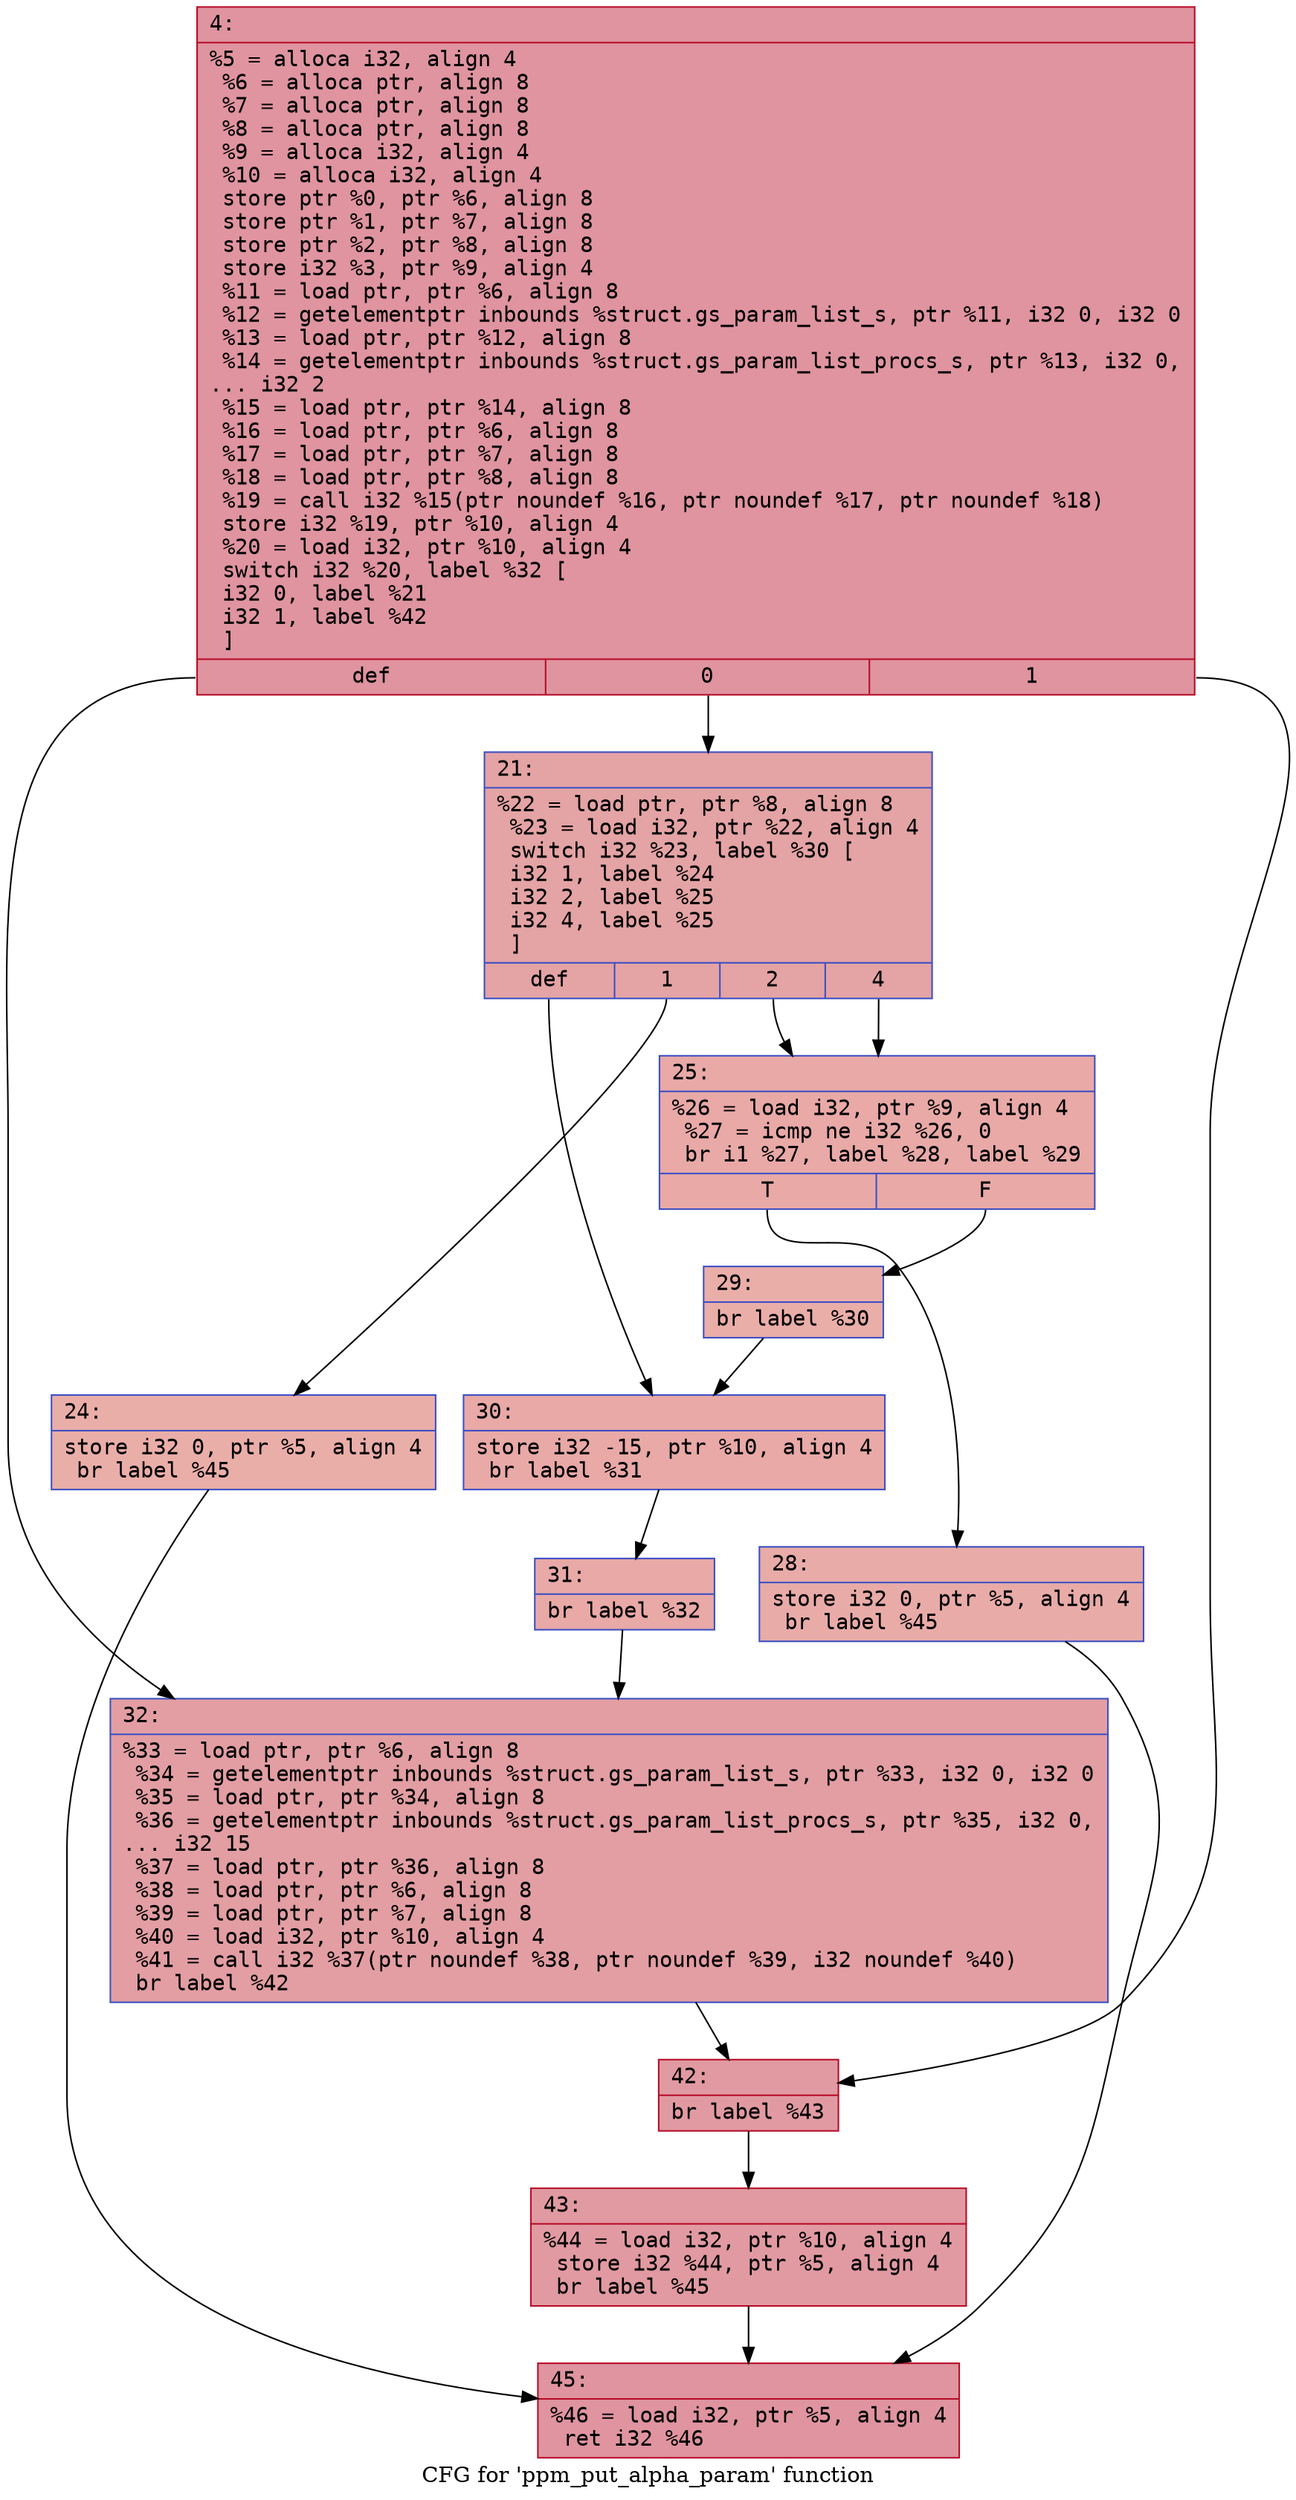 digraph "CFG for 'ppm_put_alpha_param' function" {
	label="CFG for 'ppm_put_alpha_param' function";

	Node0x6000034cfb10 [shape=record,color="#b70d28ff", style=filled, fillcolor="#b70d2870" fontname="Courier",label="{4:\l|  %5 = alloca i32, align 4\l  %6 = alloca ptr, align 8\l  %7 = alloca ptr, align 8\l  %8 = alloca ptr, align 8\l  %9 = alloca i32, align 4\l  %10 = alloca i32, align 4\l  store ptr %0, ptr %6, align 8\l  store ptr %1, ptr %7, align 8\l  store ptr %2, ptr %8, align 8\l  store i32 %3, ptr %9, align 4\l  %11 = load ptr, ptr %6, align 8\l  %12 = getelementptr inbounds %struct.gs_param_list_s, ptr %11, i32 0, i32 0\l  %13 = load ptr, ptr %12, align 8\l  %14 = getelementptr inbounds %struct.gs_param_list_procs_s, ptr %13, i32 0,\l... i32 2\l  %15 = load ptr, ptr %14, align 8\l  %16 = load ptr, ptr %6, align 8\l  %17 = load ptr, ptr %7, align 8\l  %18 = load ptr, ptr %8, align 8\l  %19 = call i32 %15(ptr noundef %16, ptr noundef %17, ptr noundef %18)\l  store i32 %19, ptr %10, align 4\l  %20 = load i32, ptr %10, align 4\l  switch i32 %20, label %32 [\l    i32 0, label %21\l    i32 1, label %42\l  ]\l|{<s0>def|<s1>0|<s2>1}}"];
	Node0x6000034cfb10:s0 -> Node0x6000034cfd90[tooltip="4 -> 32\nProbability 33.33%" ];
	Node0x6000034cfb10:s1 -> Node0x6000034cfb60[tooltip="4 -> 21\nProbability 33.33%" ];
	Node0x6000034cfb10:s2 -> Node0x6000034cfde0[tooltip="4 -> 42\nProbability 33.33%" ];
	Node0x6000034cfb60 [shape=record,color="#3d50c3ff", style=filled, fillcolor="#c32e3170" fontname="Courier",label="{21:\l|  %22 = load ptr, ptr %8, align 8\l  %23 = load i32, ptr %22, align 4\l  switch i32 %23, label %30 [\l    i32 1, label %24\l    i32 2, label %25\l    i32 4, label %25\l  ]\l|{<s0>def|<s1>1|<s2>2|<s3>4}}"];
	Node0x6000034cfb60:s0 -> Node0x6000034cfcf0[tooltip="21 -> 30\nProbability 25.00%" ];
	Node0x6000034cfb60:s1 -> Node0x6000034cfbb0[tooltip="21 -> 24\nProbability 25.00%" ];
	Node0x6000034cfb60:s2 -> Node0x6000034cfc00[tooltip="21 -> 25\nProbability 50.00%" ];
	Node0x6000034cfb60:s3 -> Node0x6000034cfc00[tooltip="21 -> 25\nProbability 50.00%" ];
	Node0x6000034cfbb0 [shape=record,color="#3d50c3ff", style=filled, fillcolor="#d0473d70" fontname="Courier",label="{24:\l|  store i32 0, ptr %5, align 4\l  br label %45\l}"];
	Node0x6000034cfbb0 -> Node0x6000034cfe80[tooltip="24 -> 45\nProbability 100.00%" ];
	Node0x6000034cfc00 [shape=record,color="#3d50c3ff", style=filled, fillcolor="#ca3b3770" fontname="Courier",label="{25:\l|  %26 = load i32, ptr %9, align 4\l  %27 = icmp ne i32 %26, 0\l  br i1 %27, label %28, label %29\l|{<s0>T|<s1>F}}"];
	Node0x6000034cfc00:s0 -> Node0x6000034cfc50[tooltip="25 -> 28\nProbability 62.50%" ];
	Node0x6000034cfc00:s1 -> Node0x6000034cfca0[tooltip="25 -> 29\nProbability 37.50%" ];
	Node0x6000034cfc50 [shape=record,color="#3d50c3ff", style=filled, fillcolor="#cc403a70" fontname="Courier",label="{28:\l|  store i32 0, ptr %5, align 4\l  br label %45\l}"];
	Node0x6000034cfc50 -> Node0x6000034cfe80[tooltip="28 -> 45\nProbability 100.00%" ];
	Node0x6000034cfca0 [shape=record,color="#3d50c3ff", style=filled, fillcolor="#d0473d70" fontname="Courier",label="{29:\l|  br label %30\l}"];
	Node0x6000034cfca0 -> Node0x6000034cfcf0[tooltip="29 -> 30\nProbability 100.00%" ];
	Node0x6000034cfcf0 [shape=record,color="#3d50c3ff", style=filled, fillcolor="#ca3b3770" fontname="Courier",label="{30:\l|  store i32 -15, ptr %10, align 4\l  br label %31\l}"];
	Node0x6000034cfcf0 -> Node0x6000034cfd40[tooltip="30 -> 31\nProbability 100.00%" ];
	Node0x6000034cfd40 [shape=record,color="#3d50c3ff", style=filled, fillcolor="#ca3b3770" fontname="Courier",label="{31:\l|  br label %32\l}"];
	Node0x6000034cfd40 -> Node0x6000034cfd90[tooltip="31 -> 32\nProbability 100.00%" ];
	Node0x6000034cfd90 [shape=record,color="#3d50c3ff", style=filled, fillcolor="#be242e70" fontname="Courier",label="{32:\l|  %33 = load ptr, ptr %6, align 8\l  %34 = getelementptr inbounds %struct.gs_param_list_s, ptr %33, i32 0, i32 0\l  %35 = load ptr, ptr %34, align 8\l  %36 = getelementptr inbounds %struct.gs_param_list_procs_s, ptr %35, i32 0,\l... i32 15\l  %37 = load ptr, ptr %36, align 8\l  %38 = load ptr, ptr %6, align 8\l  %39 = load ptr, ptr %7, align 8\l  %40 = load i32, ptr %10, align 4\l  %41 = call i32 %37(ptr noundef %38, ptr noundef %39, i32 noundef %40)\l  br label %42\l}"];
	Node0x6000034cfd90 -> Node0x6000034cfde0[tooltip="32 -> 42\nProbability 100.00%" ];
	Node0x6000034cfde0 [shape=record,color="#b70d28ff", style=filled, fillcolor="#bb1b2c70" fontname="Courier",label="{42:\l|  br label %43\l}"];
	Node0x6000034cfde0 -> Node0x6000034cfe30[tooltip="42 -> 43\nProbability 100.00%" ];
	Node0x6000034cfe30 [shape=record,color="#b70d28ff", style=filled, fillcolor="#bb1b2c70" fontname="Courier",label="{43:\l|  %44 = load i32, ptr %10, align 4\l  store i32 %44, ptr %5, align 4\l  br label %45\l}"];
	Node0x6000034cfe30 -> Node0x6000034cfe80[tooltip="43 -> 45\nProbability 100.00%" ];
	Node0x6000034cfe80 [shape=record,color="#b70d28ff", style=filled, fillcolor="#b70d2870" fontname="Courier",label="{45:\l|  %46 = load i32, ptr %5, align 4\l  ret i32 %46\l}"];
}
